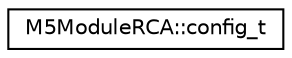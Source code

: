 digraph "Graphical Class Hierarchy"
{
 // LATEX_PDF_SIZE
  edge [fontname="Helvetica",fontsize="10",labelfontname="Helvetica",labelfontsize="10"];
  node [fontname="Helvetica",fontsize="10",shape=record];
  rankdir="LR";
  Node0 [label="M5ModuleRCA::config_t",height=0.2,width=0.4,color="black", fillcolor="white", style="filled",URL="$d5/d3a/structM5ModuleRCA_1_1config__t.html",tooltip=" "];
}

